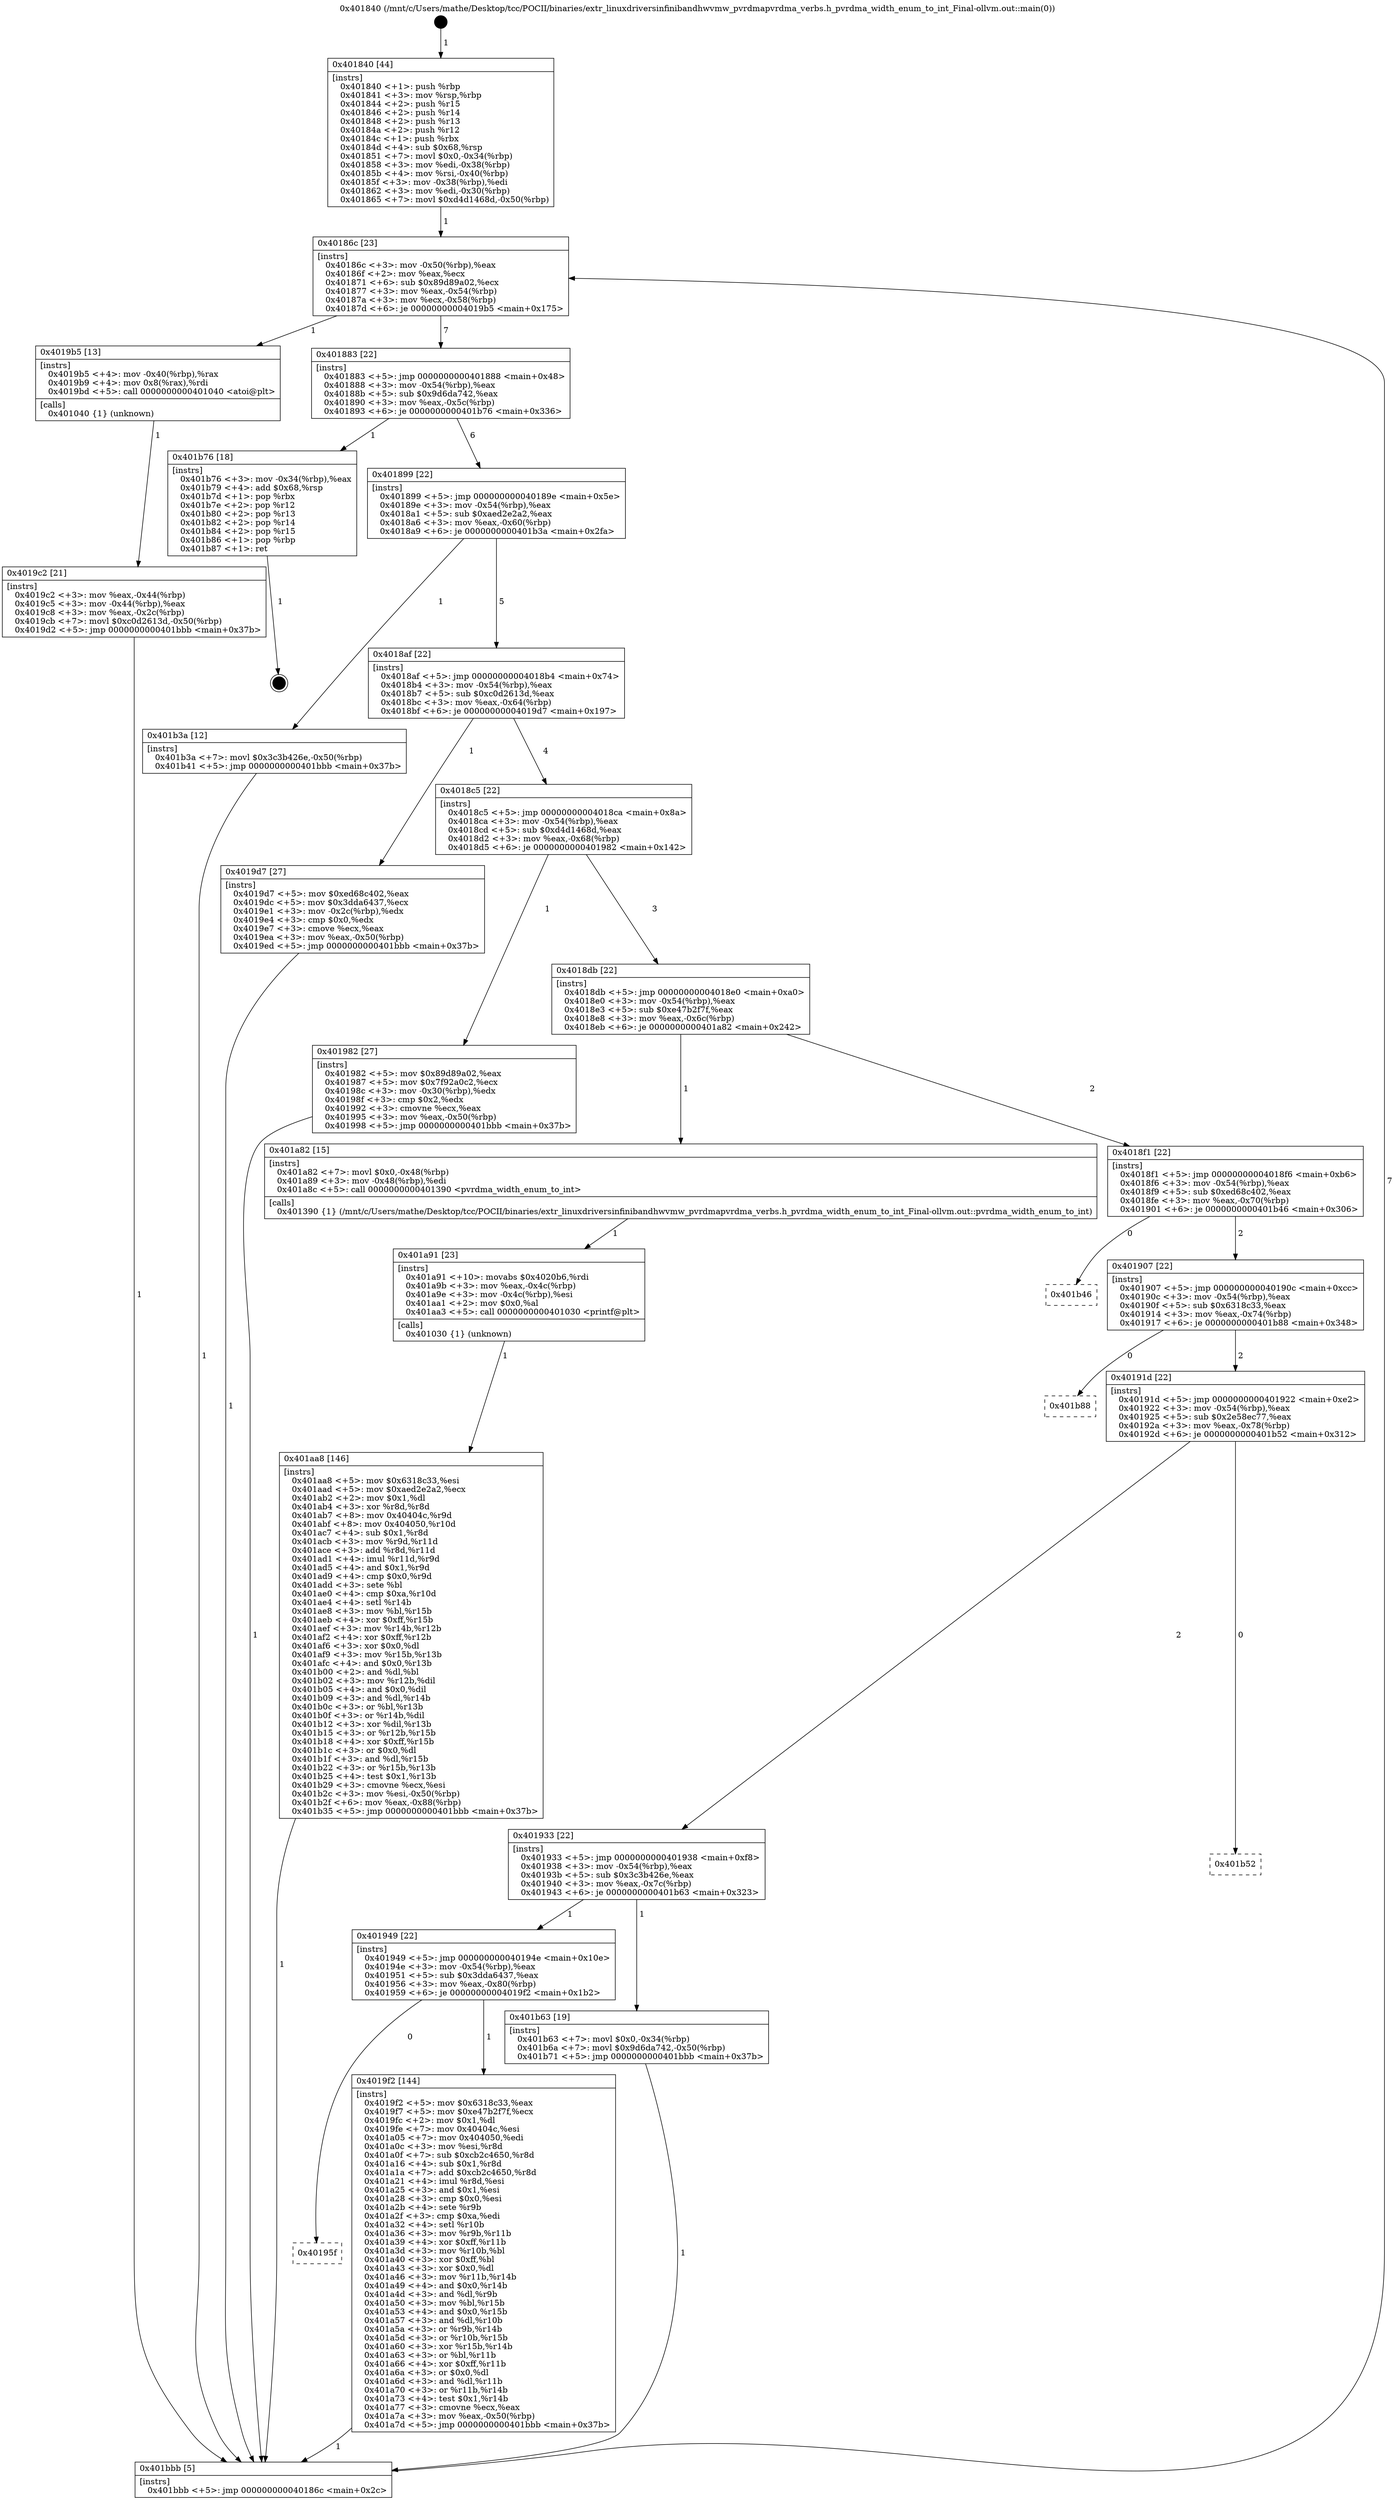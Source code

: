 digraph "0x401840" {
  label = "0x401840 (/mnt/c/Users/mathe/Desktop/tcc/POCII/binaries/extr_linuxdriversinfinibandhwvmw_pvrdmapvrdma_verbs.h_pvrdma_width_enum_to_int_Final-ollvm.out::main(0))"
  labelloc = "t"
  node[shape=record]

  Entry [label="",width=0.3,height=0.3,shape=circle,fillcolor=black,style=filled]
  "0x40186c" [label="{
     0x40186c [23]\l
     | [instrs]\l
     &nbsp;&nbsp;0x40186c \<+3\>: mov -0x50(%rbp),%eax\l
     &nbsp;&nbsp;0x40186f \<+2\>: mov %eax,%ecx\l
     &nbsp;&nbsp;0x401871 \<+6\>: sub $0x89d89a02,%ecx\l
     &nbsp;&nbsp;0x401877 \<+3\>: mov %eax,-0x54(%rbp)\l
     &nbsp;&nbsp;0x40187a \<+3\>: mov %ecx,-0x58(%rbp)\l
     &nbsp;&nbsp;0x40187d \<+6\>: je 00000000004019b5 \<main+0x175\>\l
  }"]
  "0x4019b5" [label="{
     0x4019b5 [13]\l
     | [instrs]\l
     &nbsp;&nbsp;0x4019b5 \<+4\>: mov -0x40(%rbp),%rax\l
     &nbsp;&nbsp;0x4019b9 \<+4\>: mov 0x8(%rax),%rdi\l
     &nbsp;&nbsp;0x4019bd \<+5\>: call 0000000000401040 \<atoi@plt\>\l
     | [calls]\l
     &nbsp;&nbsp;0x401040 \{1\} (unknown)\l
  }"]
  "0x401883" [label="{
     0x401883 [22]\l
     | [instrs]\l
     &nbsp;&nbsp;0x401883 \<+5\>: jmp 0000000000401888 \<main+0x48\>\l
     &nbsp;&nbsp;0x401888 \<+3\>: mov -0x54(%rbp),%eax\l
     &nbsp;&nbsp;0x40188b \<+5\>: sub $0x9d6da742,%eax\l
     &nbsp;&nbsp;0x401890 \<+3\>: mov %eax,-0x5c(%rbp)\l
     &nbsp;&nbsp;0x401893 \<+6\>: je 0000000000401b76 \<main+0x336\>\l
  }"]
  Exit [label="",width=0.3,height=0.3,shape=circle,fillcolor=black,style=filled,peripheries=2]
  "0x401b76" [label="{
     0x401b76 [18]\l
     | [instrs]\l
     &nbsp;&nbsp;0x401b76 \<+3\>: mov -0x34(%rbp),%eax\l
     &nbsp;&nbsp;0x401b79 \<+4\>: add $0x68,%rsp\l
     &nbsp;&nbsp;0x401b7d \<+1\>: pop %rbx\l
     &nbsp;&nbsp;0x401b7e \<+2\>: pop %r12\l
     &nbsp;&nbsp;0x401b80 \<+2\>: pop %r13\l
     &nbsp;&nbsp;0x401b82 \<+2\>: pop %r14\l
     &nbsp;&nbsp;0x401b84 \<+2\>: pop %r15\l
     &nbsp;&nbsp;0x401b86 \<+1\>: pop %rbp\l
     &nbsp;&nbsp;0x401b87 \<+1\>: ret\l
  }"]
  "0x401899" [label="{
     0x401899 [22]\l
     | [instrs]\l
     &nbsp;&nbsp;0x401899 \<+5\>: jmp 000000000040189e \<main+0x5e\>\l
     &nbsp;&nbsp;0x40189e \<+3\>: mov -0x54(%rbp),%eax\l
     &nbsp;&nbsp;0x4018a1 \<+5\>: sub $0xaed2e2a2,%eax\l
     &nbsp;&nbsp;0x4018a6 \<+3\>: mov %eax,-0x60(%rbp)\l
     &nbsp;&nbsp;0x4018a9 \<+6\>: je 0000000000401b3a \<main+0x2fa\>\l
  }"]
  "0x401aa8" [label="{
     0x401aa8 [146]\l
     | [instrs]\l
     &nbsp;&nbsp;0x401aa8 \<+5\>: mov $0x6318c33,%esi\l
     &nbsp;&nbsp;0x401aad \<+5\>: mov $0xaed2e2a2,%ecx\l
     &nbsp;&nbsp;0x401ab2 \<+2\>: mov $0x1,%dl\l
     &nbsp;&nbsp;0x401ab4 \<+3\>: xor %r8d,%r8d\l
     &nbsp;&nbsp;0x401ab7 \<+8\>: mov 0x40404c,%r9d\l
     &nbsp;&nbsp;0x401abf \<+8\>: mov 0x404050,%r10d\l
     &nbsp;&nbsp;0x401ac7 \<+4\>: sub $0x1,%r8d\l
     &nbsp;&nbsp;0x401acb \<+3\>: mov %r9d,%r11d\l
     &nbsp;&nbsp;0x401ace \<+3\>: add %r8d,%r11d\l
     &nbsp;&nbsp;0x401ad1 \<+4\>: imul %r11d,%r9d\l
     &nbsp;&nbsp;0x401ad5 \<+4\>: and $0x1,%r9d\l
     &nbsp;&nbsp;0x401ad9 \<+4\>: cmp $0x0,%r9d\l
     &nbsp;&nbsp;0x401add \<+3\>: sete %bl\l
     &nbsp;&nbsp;0x401ae0 \<+4\>: cmp $0xa,%r10d\l
     &nbsp;&nbsp;0x401ae4 \<+4\>: setl %r14b\l
     &nbsp;&nbsp;0x401ae8 \<+3\>: mov %bl,%r15b\l
     &nbsp;&nbsp;0x401aeb \<+4\>: xor $0xff,%r15b\l
     &nbsp;&nbsp;0x401aef \<+3\>: mov %r14b,%r12b\l
     &nbsp;&nbsp;0x401af2 \<+4\>: xor $0xff,%r12b\l
     &nbsp;&nbsp;0x401af6 \<+3\>: xor $0x0,%dl\l
     &nbsp;&nbsp;0x401af9 \<+3\>: mov %r15b,%r13b\l
     &nbsp;&nbsp;0x401afc \<+4\>: and $0x0,%r13b\l
     &nbsp;&nbsp;0x401b00 \<+2\>: and %dl,%bl\l
     &nbsp;&nbsp;0x401b02 \<+3\>: mov %r12b,%dil\l
     &nbsp;&nbsp;0x401b05 \<+4\>: and $0x0,%dil\l
     &nbsp;&nbsp;0x401b09 \<+3\>: and %dl,%r14b\l
     &nbsp;&nbsp;0x401b0c \<+3\>: or %bl,%r13b\l
     &nbsp;&nbsp;0x401b0f \<+3\>: or %r14b,%dil\l
     &nbsp;&nbsp;0x401b12 \<+3\>: xor %dil,%r13b\l
     &nbsp;&nbsp;0x401b15 \<+3\>: or %r12b,%r15b\l
     &nbsp;&nbsp;0x401b18 \<+4\>: xor $0xff,%r15b\l
     &nbsp;&nbsp;0x401b1c \<+3\>: or $0x0,%dl\l
     &nbsp;&nbsp;0x401b1f \<+3\>: and %dl,%r15b\l
     &nbsp;&nbsp;0x401b22 \<+3\>: or %r15b,%r13b\l
     &nbsp;&nbsp;0x401b25 \<+4\>: test $0x1,%r13b\l
     &nbsp;&nbsp;0x401b29 \<+3\>: cmovne %ecx,%esi\l
     &nbsp;&nbsp;0x401b2c \<+3\>: mov %esi,-0x50(%rbp)\l
     &nbsp;&nbsp;0x401b2f \<+6\>: mov %eax,-0x88(%rbp)\l
     &nbsp;&nbsp;0x401b35 \<+5\>: jmp 0000000000401bbb \<main+0x37b\>\l
  }"]
  "0x401b3a" [label="{
     0x401b3a [12]\l
     | [instrs]\l
     &nbsp;&nbsp;0x401b3a \<+7\>: movl $0x3c3b426e,-0x50(%rbp)\l
     &nbsp;&nbsp;0x401b41 \<+5\>: jmp 0000000000401bbb \<main+0x37b\>\l
  }"]
  "0x4018af" [label="{
     0x4018af [22]\l
     | [instrs]\l
     &nbsp;&nbsp;0x4018af \<+5\>: jmp 00000000004018b4 \<main+0x74\>\l
     &nbsp;&nbsp;0x4018b4 \<+3\>: mov -0x54(%rbp),%eax\l
     &nbsp;&nbsp;0x4018b7 \<+5\>: sub $0xc0d2613d,%eax\l
     &nbsp;&nbsp;0x4018bc \<+3\>: mov %eax,-0x64(%rbp)\l
     &nbsp;&nbsp;0x4018bf \<+6\>: je 00000000004019d7 \<main+0x197\>\l
  }"]
  "0x401a91" [label="{
     0x401a91 [23]\l
     | [instrs]\l
     &nbsp;&nbsp;0x401a91 \<+10\>: movabs $0x4020b6,%rdi\l
     &nbsp;&nbsp;0x401a9b \<+3\>: mov %eax,-0x4c(%rbp)\l
     &nbsp;&nbsp;0x401a9e \<+3\>: mov -0x4c(%rbp),%esi\l
     &nbsp;&nbsp;0x401aa1 \<+2\>: mov $0x0,%al\l
     &nbsp;&nbsp;0x401aa3 \<+5\>: call 0000000000401030 \<printf@plt\>\l
     | [calls]\l
     &nbsp;&nbsp;0x401030 \{1\} (unknown)\l
  }"]
  "0x4019d7" [label="{
     0x4019d7 [27]\l
     | [instrs]\l
     &nbsp;&nbsp;0x4019d7 \<+5\>: mov $0xed68c402,%eax\l
     &nbsp;&nbsp;0x4019dc \<+5\>: mov $0x3dda6437,%ecx\l
     &nbsp;&nbsp;0x4019e1 \<+3\>: mov -0x2c(%rbp),%edx\l
     &nbsp;&nbsp;0x4019e4 \<+3\>: cmp $0x0,%edx\l
     &nbsp;&nbsp;0x4019e7 \<+3\>: cmove %ecx,%eax\l
     &nbsp;&nbsp;0x4019ea \<+3\>: mov %eax,-0x50(%rbp)\l
     &nbsp;&nbsp;0x4019ed \<+5\>: jmp 0000000000401bbb \<main+0x37b\>\l
  }"]
  "0x4018c5" [label="{
     0x4018c5 [22]\l
     | [instrs]\l
     &nbsp;&nbsp;0x4018c5 \<+5\>: jmp 00000000004018ca \<main+0x8a\>\l
     &nbsp;&nbsp;0x4018ca \<+3\>: mov -0x54(%rbp),%eax\l
     &nbsp;&nbsp;0x4018cd \<+5\>: sub $0xd4d1468d,%eax\l
     &nbsp;&nbsp;0x4018d2 \<+3\>: mov %eax,-0x68(%rbp)\l
     &nbsp;&nbsp;0x4018d5 \<+6\>: je 0000000000401982 \<main+0x142\>\l
  }"]
  "0x40195f" [label="{
     0x40195f\l
  }", style=dashed]
  "0x401982" [label="{
     0x401982 [27]\l
     | [instrs]\l
     &nbsp;&nbsp;0x401982 \<+5\>: mov $0x89d89a02,%eax\l
     &nbsp;&nbsp;0x401987 \<+5\>: mov $0x7f92a0c2,%ecx\l
     &nbsp;&nbsp;0x40198c \<+3\>: mov -0x30(%rbp),%edx\l
     &nbsp;&nbsp;0x40198f \<+3\>: cmp $0x2,%edx\l
     &nbsp;&nbsp;0x401992 \<+3\>: cmovne %ecx,%eax\l
     &nbsp;&nbsp;0x401995 \<+3\>: mov %eax,-0x50(%rbp)\l
     &nbsp;&nbsp;0x401998 \<+5\>: jmp 0000000000401bbb \<main+0x37b\>\l
  }"]
  "0x4018db" [label="{
     0x4018db [22]\l
     | [instrs]\l
     &nbsp;&nbsp;0x4018db \<+5\>: jmp 00000000004018e0 \<main+0xa0\>\l
     &nbsp;&nbsp;0x4018e0 \<+3\>: mov -0x54(%rbp),%eax\l
     &nbsp;&nbsp;0x4018e3 \<+5\>: sub $0xe47b2f7f,%eax\l
     &nbsp;&nbsp;0x4018e8 \<+3\>: mov %eax,-0x6c(%rbp)\l
     &nbsp;&nbsp;0x4018eb \<+6\>: je 0000000000401a82 \<main+0x242\>\l
  }"]
  "0x401bbb" [label="{
     0x401bbb [5]\l
     | [instrs]\l
     &nbsp;&nbsp;0x401bbb \<+5\>: jmp 000000000040186c \<main+0x2c\>\l
  }"]
  "0x401840" [label="{
     0x401840 [44]\l
     | [instrs]\l
     &nbsp;&nbsp;0x401840 \<+1\>: push %rbp\l
     &nbsp;&nbsp;0x401841 \<+3\>: mov %rsp,%rbp\l
     &nbsp;&nbsp;0x401844 \<+2\>: push %r15\l
     &nbsp;&nbsp;0x401846 \<+2\>: push %r14\l
     &nbsp;&nbsp;0x401848 \<+2\>: push %r13\l
     &nbsp;&nbsp;0x40184a \<+2\>: push %r12\l
     &nbsp;&nbsp;0x40184c \<+1\>: push %rbx\l
     &nbsp;&nbsp;0x40184d \<+4\>: sub $0x68,%rsp\l
     &nbsp;&nbsp;0x401851 \<+7\>: movl $0x0,-0x34(%rbp)\l
     &nbsp;&nbsp;0x401858 \<+3\>: mov %edi,-0x38(%rbp)\l
     &nbsp;&nbsp;0x40185b \<+4\>: mov %rsi,-0x40(%rbp)\l
     &nbsp;&nbsp;0x40185f \<+3\>: mov -0x38(%rbp),%edi\l
     &nbsp;&nbsp;0x401862 \<+3\>: mov %edi,-0x30(%rbp)\l
     &nbsp;&nbsp;0x401865 \<+7\>: movl $0xd4d1468d,-0x50(%rbp)\l
  }"]
  "0x4019c2" [label="{
     0x4019c2 [21]\l
     | [instrs]\l
     &nbsp;&nbsp;0x4019c2 \<+3\>: mov %eax,-0x44(%rbp)\l
     &nbsp;&nbsp;0x4019c5 \<+3\>: mov -0x44(%rbp),%eax\l
     &nbsp;&nbsp;0x4019c8 \<+3\>: mov %eax,-0x2c(%rbp)\l
     &nbsp;&nbsp;0x4019cb \<+7\>: movl $0xc0d2613d,-0x50(%rbp)\l
     &nbsp;&nbsp;0x4019d2 \<+5\>: jmp 0000000000401bbb \<main+0x37b\>\l
  }"]
  "0x4019f2" [label="{
     0x4019f2 [144]\l
     | [instrs]\l
     &nbsp;&nbsp;0x4019f2 \<+5\>: mov $0x6318c33,%eax\l
     &nbsp;&nbsp;0x4019f7 \<+5\>: mov $0xe47b2f7f,%ecx\l
     &nbsp;&nbsp;0x4019fc \<+2\>: mov $0x1,%dl\l
     &nbsp;&nbsp;0x4019fe \<+7\>: mov 0x40404c,%esi\l
     &nbsp;&nbsp;0x401a05 \<+7\>: mov 0x404050,%edi\l
     &nbsp;&nbsp;0x401a0c \<+3\>: mov %esi,%r8d\l
     &nbsp;&nbsp;0x401a0f \<+7\>: sub $0xcb2c4650,%r8d\l
     &nbsp;&nbsp;0x401a16 \<+4\>: sub $0x1,%r8d\l
     &nbsp;&nbsp;0x401a1a \<+7\>: add $0xcb2c4650,%r8d\l
     &nbsp;&nbsp;0x401a21 \<+4\>: imul %r8d,%esi\l
     &nbsp;&nbsp;0x401a25 \<+3\>: and $0x1,%esi\l
     &nbsp;&nbsp;0x401a28 \<+3\>: cmp $0x0,%esi\l
     &nbsp;&nbsp;0x401a2b \<+4\>: sete %r9b\l
     &nbsp;&nbsp;0x401a2f \<+3\>: cmp $0xa,%edi\l
     &nbsp;&nbsp;0x401a32 \<+4\>: setl %r10b\l
     &nbsp;&nbsp;0x401a36 \<+3\>: mov %r9b,%r11b\l
     &nbsp;&nbsp;0x401a39 \<+4\>: xor $0xff,%r11b\l
     &nbsp;&nbsp;0x401a3d \<+3\>: mov %r10b,%bl\l
     &nbsp;&nbsp;0x401a40 \<+3\>: xor $0xff,%bl\l
     &nbsp;&nbsp;0x401a43 \<+3\>: xor $0x0,%dl\l
     &nbsp;&nbsp;0x401a46 \<+3\>: mov %r11b,%r14b\l
     &nbsp;&nbsp;0x401a49 \<+4\>: and $0x0,%r14b\l
     &nbsp;&nbsp;0x401a4d \<+3\>: and %dl,%r9b\l
     &nbsp;&nbsp;0x401a50 \<+3\>: mov %bl,%r15b\l
     &nbsp;&nbsp;0x401a53 \<+4\>: and $0x0,%r15b\l
     &nbsp;&nbsp;0x401a57 \<+3\>: and %dl,%r10b\l
     &nbsp;&nbsp;0x401a5a \<+3\>: or %r9b,%r14b\l
     &nbsp;&nbsp;0x401a5d \<+3\>: or %r10b,%r15b\l
     &nbsp;&nbsp;0x401a60 \<+3\>: xor %r15b,%r14b\l
     &nbsp;&nbsp;0x401a63 \<+3\>: or %bl,%r11b\l
     &nbsp;&nbsp;0x401a66 \<+4\>: xor $0xff,%r11b\l
     &nbsp;&nbsp;0x401a6a \<+3\>: or $0x0,%dl\l
     &nbsp;&nbsp;0x401a6d \<+3\>: and %dl,%r11b\l
     &nbsp;&nbsp;0x401a70 \<+3\>: or %r11b,%r14b\l
     &nbsp;&nbsp;0x401a73 \<+4\>: test $0x1,%r14b\l
     &nbsp;&nbsp;0x401a77 \<+3\>: cmovne %ecx,%eax\l
     &nbsp;&nbsp;0x401a7a \<+3\>: mov %eax,-0x50(%rbp)\l
     &nbsp;&nbsp;0x401a7d \<+5\>: jmp 0000000000401bbb \<main+0x37b\>\l
  }"]
  "0x401a82" [label="{
     0x401a82 [15]\l
     | [instrs]\l
     &nbsp;&nbsp;0x401a82 \<+7\>: movl $0x0,-0x48(%rbp)\l
     &nbsp;&nbsp;0x401a89 \<+3\>: mov -0x48(%rbp),%edi\l
     &nbsp;&nbsp;0x401a8c \<+5\>: call 0000000000401390 \<pvrdma_width_enum_to_int\>\l
     | [calls]\l
     &nbsp;&nbsp;0x401390 \{1\} (/mnt/c/Users/mathe/Desktop/tcc/POCII/binaries/extr_linuxdriversinfinibandhwvmw_pvrdmapvrdma_verbs.h_pvrdma_width_enum_to_int_Final-ollvm.out::pvrdma_width_enum_to_int)\l
  }"]
  "0x4018f1" [label="{
     0x4018f1 [22]\l
     | [instrs]\l
     &nbsp;&nbsp;0x4018f1 \<+5\>: jmp 00000000004018f6 \<main+0xb6\>\l
     &nbsp;&nbsp;0x4018f6 \<+3\>: mov -0x54(%rbp),%eax\l
     &nbsp;&nbsp;0x4018f9 \<+5\>: sub $0xed68c402,%eax\l
     &nbsp;&nbsp;0x4018fe \<+3\>: mov %eax,-0x70(%rbp)\l
     &nbsp;&nbsp;0x401901 \<+6\>: je 0000000000401b46 \<main+0x306\>\l
  }"]
  "0x401949" [label="{
     0x401949 [22]\l
     | [instrs]\l
     &nbsp;&nbsp;0x401949 \<+5\>: jmp 000000000040194e \<main+0x10e\>\l
     &nbsp;&nbsp;0x40194e \<+3\>: mov -0x54(%rbp),%eax\l
     &nbsp;&nbsp;0x401951 \<+5\>: sub $0x3dda6437,%eax\l
     &nbsp;&nbsp;0x401956 \<+3\>: mov %eax,-0x80(%rbp)\l
     &nbsp;&nbsp;0x401959 \<+6\>: je 00000000004019f2 \<main+0x1b2\>\l
  }"]
  "0x401b46" [label="{
     0x401b46\l
  }", style=dashed]
  "0x401907" [label="{
     0x401907 [22]\l
     | [instrs]\l
     &nbsp;&nbsp;0x401907 \<+5\>: jmp 000000000040190c \<main+0xcc\>\l
     &nbsp;&nbsp;0x40190c \<+3\>: mov -0x54(%rbp),%eax\l
     &nbsp;&nbsp;0x40190f \<+5\>: sub $0x6318c33,%eax\l
     &nbsp;&nbsp;0x401914 \<+3\>: mov %eax,-0x74(%rbp)\l
     &nbsp;&nbsp;0x401917 \<+6\>: je 0000000000401b88 \<main+0x348\>\l
  }"]
  "0x401b63" [label="{
     0x401b63 [19]\l
     | [instrs]\l
     &nbsp;&nbsp;0x401b63 \<+7\>: movl $0x0,-0x34(%rbp)\l
     &nbsp;&nbsp;0x401b6a \<+7\>: movl $0x9d6da742,-0x50(%rbp)\l
     &nbsp;&nbsp;0x401b71 \<+5\>: jmp 0000000000401bbb \<main+0x37b\>\l
  }"]
  "0x401b88" [label="{
     0x401b88\l
  }", style=dashed]
  "0x40191d" [label="{
     0x40191d [22]\l
     | [instrs]\l
     &nbsp;&nbsp;0x40191d \<+5\>: jmp 0000000000401922 \<main+0xe2\>\l
     &nbsp;&nbsp;0x401922 \<+3\>: mov -0x54(%rbp),%eax\l
     &nbsp;&nbsp;0x401925 \<+5\>: sub $0x2e58ec77,%eax\l
     &nbsp;&nbsp;0x40192a \<+3\>: mov %eax,-0x78(%rbp)\l
     &nbsp;&nbsp;0x40192d \<+6\>: je 0000000000401b52 \<main+0x312\>\l
  }"]
  "0x401933" [label="{
     0x401933 [22]\l
     | [instrs]\l
     &nbsp;&nbsp;0x401933 \<+5\>: jmp 0000000000401938 \<main+0xf8\>\l
     &nbsp;&nbsp;0x401938 \<+3\>: mov -0x54(%rbp),%eax\l
     &nbsp;&nbsp;0x40193b \<+5\>: sub $0x3c3b426e,%eax\l
     &nbsp;&nbsp;0x401940 \<+3\>: mov %eax,-0x7c(%rbp)\l
     &nbsp;&nbsp;0x401943 \<+6\>: je 0000000000401b63 \<main+0x323\>\l
  }"]
  "0x401b52" [label="{
     0x401b52\l
  }", style=dashed]
  Entry -> "0x401840" [label=" 1"]
  "0x40186c" -> "0x4019b5" [label=" 1"]
  "0x40186c" -> "0x401883" [label=" 7"]
  "0x401b76" -> Exit [label=" 1"]
  "0x401883" -> "0x401b76" [label=" 1"]
  "0x401883" -> "0x401899" [label=" 6"]
  "0x401b63" -> "0x401bbb" [label=" 1"]
  "0x401899" -> "0x401b3a" [label=" 1"]
  "0x401899" -> "0x4018af" [label=" 5"]
  "0x401b3a" -> "0x401bbb" [label=" 1"]
  "0x4018af" -> "0x4019d7" [label=" 1"]
  "0x4018af" -> "0x4018c5" [label=" 4"]
  "0x401aa8" -> "0x401bbb" [label=" 1"]
  "0x4018c5" -> "0x401982" [label=" 1"]
  "0x4018c5" -> "0x4018db" [label=" 3"]
  "0x401982" -> "0x401bbb" [label=" 1"]
  "0x401840" -> "0x40186c" [label=" 1"]
  "0x401bbb" -> "0x40186c" [label=" 7"]
  "0x4019b5" -> "0x4019c2" [label=" 1"]
  "0x4019c2" -> "0x401bbb" [label=" 1"]
  "0x4019d7" -> "0x401bbb" [label=" 1"]
  "0x401a91" -> "0x401aa8" [label=" 1"]
  "0x4018db" -> "0x401a82" [label=" 1"]
  "0x4018db" -> "0x4018f1" [label=" 2"]
  "0x401a82" -> "0x401a91" [label=" 1"]
  "0x4018f1" -> "0x401b46" [label=" 0"]
  "0x4018f1" -> "0x401907" [label=" 2"]
  "0x401949" -> "0x40195f" [label=" 0"]
  "0x401907" -> "0x401b88" [label=" 0"]
  "0x401907" -> "0x40191d" [label=" 2"]
  "0x401949" -> "0x4019f2" [label=" 1"]
  "0x40191d" -> "0x401b52" [label=" 0"]
  "0x40191d" -> "0x401933" [label=" 2"]
  "0x4019f2" -> "0x401bbb" [label=" 1"]
  "0x401933" -> "0x401b63" [label=" 1"]
  "0x401933" -> "0x401949" [label=" 1"]
}
